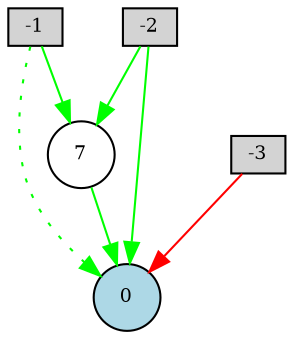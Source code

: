 digraph {
	node [fontsize=9 height=0.2 shape=circle width=0.2]
	-1 [fillcolor=lightgray shape=box style=filled]
	-2 [fillcolor=lightgray shape=box style=filled]
	-3 [fillcolor=lightgray shape=box style=filled]
	0 [fillcolor=lightblue style=filled]
	7 [fillcolor=white style=filled]
	-1 -> 0 [color=green penwidth=1 style=dotted]
	-2 -> 0 [color=green penwidth=1 style=solid]
	-3 -> 0 [color=red penwidth=1 style=solid]
	-1 -> 7 [color=green penwidth=1 style=solid]
	7 -> 0 [color=green penwidth=1 style=solid]
	-2 -> 7 [color=green penwidth=1 style=solid]
}
